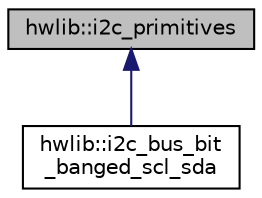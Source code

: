 digraph "hwlib::i2c_primitives"
{
  edge [fontname="Helvetica",fontsize="10",labelfontname="Helvetica",labelfontsize="10"];
  node [fontname="Helvetica",fontsize="10",shape=record];
  Node0 [label="hwlib::i2c_primitives",height=0.2,width=0.4,color="black", fillcolor="grey75", style="filled", fontcolor="black"];
  Node0 -> Node1 [dir="back",color="midnightblue",fontsize="10",style="solid",fontname="Helvetica"];
  Node1 [label="hwlib::i2c_bus_bit\l_banged_scl_sda",height=0.2,width=0.4,color="black", fillcolor="white", style="filled",URL="$classhwlib_1_1i2c__bus__bit__banged__scl__sda.html"];
}

